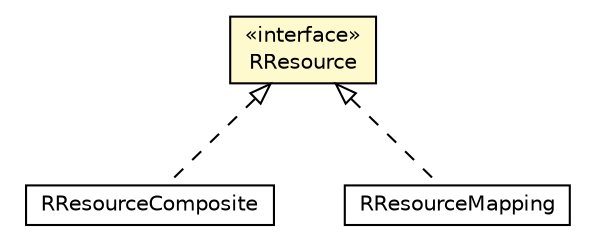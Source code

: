 #!/usr/local/bin/dot
#
# Class diagram 
# Generated by UMLGraph version 5.1 (http://www.umlgraph.org/)
#

digraph G {
	edge [fontname="Helvetica",fontsize=10,labelfontname="Helvetica",labelfontsize=10];
	node [fontname="Helvetica",fontsize=10,shape=plaintext];
	nodesep=0.25;
	ranksep=0.5;
	// org.androidtransfuse.model.r.RResourceComposite
	c36206 [label=<<table title="org.androidtransfuse.model.r.RResourceComposite" border="0" cellborder="1" cellspacing="0" cellpadding="2" port="p" href="./RResourceComposite.html">
		<tr><td><table border="0" cellspacing="0" cellpadding="1">
<tr><td align="center" balign="center"> RResourceComposite </td></tr>
		</table></td></tr>
		</table>>, fontname="Helvetica", fontcolor="black", fontsize=10.0];
	// org.androidtransfuse.model.r.RResourceMapping
	c36207 [label=<<table title="org.androidtransfuse.model.r.RResourceMapping" border="0" cellborder="1" cellspacing="0" cellpadding="2" port="p" href="./RResourceMapping.html">
		<tr><td><table border="0" cellspacing="0" cellpadding="1">
<tr><td align="center" balign="center"> RResourceMapping </td></tr>
		</table></td></tr>
		</table>>, fontname="Helvetica", fontcolor="black", fontsize=10.0];
	// org.androidtransfuse.model.r.RResource
	c36209 [label=<<table title="org.androidtransfuse.model.r.RResource" border="0" cellborder="1" cellspacing="0" cellpadding="2" port="p" bgcolor="lemonChiffon" href="./RResource.html">
		<tr><td><table border="0" cellspacing="0" cellpadding="1">
<tr><td align="center" balign="center"> &#171;interface&#187; </td></tr>
<tr><td align="center" balign="center"> RResource </td></tr>
		</table></td></tr>
		</table>>, fontname="Helvetica", fontcolor="black", fontsize=10.0];
	//org.androidtransfuse.model.r.RResourceComposite implements org.androidtransfuse.model.r.RResource
	c36209:p -> c36206:p [dir=back,arrowtail=empty,style=dashed];
	//org.androidtransfuse.model.r.RResourceMapping implements org.androidtransfuse.model.r.RResource
	c36209:p -> c36207:p [dir=back,arrowtail=empty,style=dashed];
}

